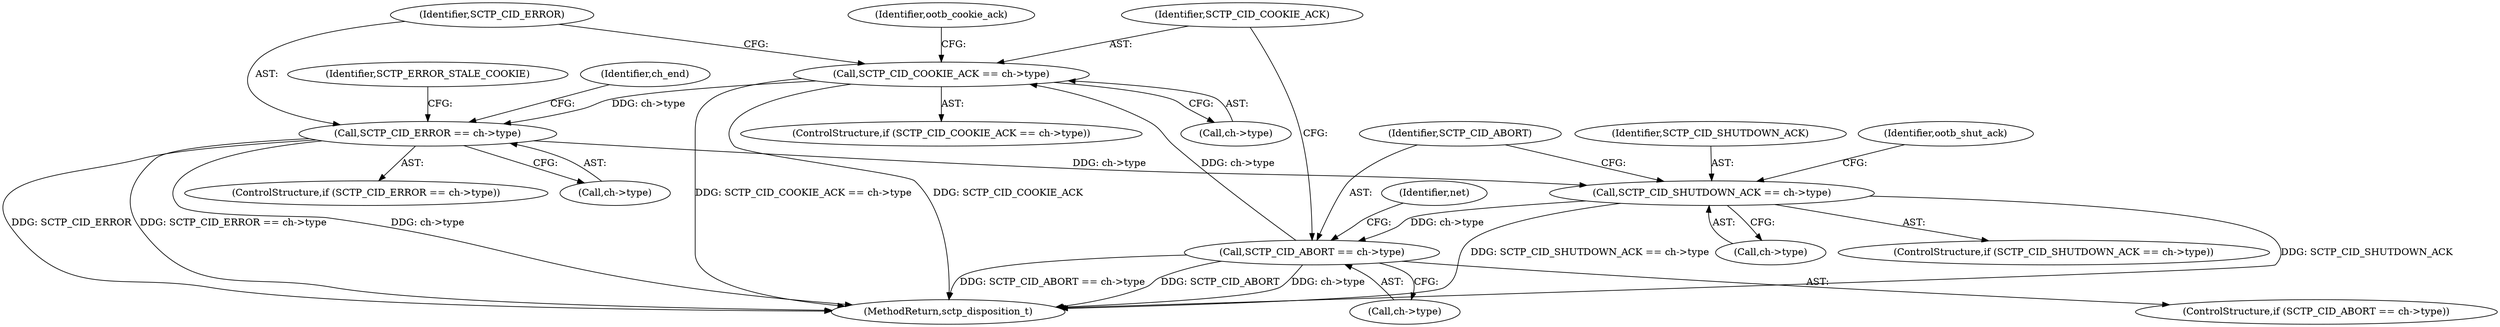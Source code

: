 digraph "0_linux_bf911e985d6bbaa328c20c3e05f4eb03de11fdd6@pointer" {
"1000186" [label="(Call,SCTP_CID_COOKIE_ACK == ch->type)"];
"1000172" [label="(Call,SCTP_CID_ABORT == ch->type)"];
"1000163" [label="(Call,SCTP_CID_SHUTDOWN_ACK == ch->type)"];
"1000195" [label="(Call,SCTP_CID_ERROR == ch->type)"];
"1000186" [label="(Call,SCTP_CID_COOKIE_ACK == ch->type)"];
"1000187" [label="(Identifier,SCTP_CID_COOKIE_ACK)"];
"1000188" [label="(Call,ch->type)"];
"1000162" [label="(ControlStructure,if (SCTP_CID_SHUTDOWN_ACK == ch->type))"];
"1000214" [label="(Identifier,ch_end)"];
"1000163" [label="(Call,SCTP_CID_SHUTDOWN_ACK == ch->type)"];
"1000173" [label="(Identifier,SCTP_CID_ABORT)"];
"1000276" [label="(MethodReturn,sctp_disposition_t)"];
"1000171" [label="(ControlStructure,if (SCTP_CID_ABORT == ch->type))"];
"1000179" [label="(Identifier,net)"];
"1000172" [label="(Call,SCTP_CID_ABORT == ch->type)"];
"1000192" [label="(Identifier,ootb_cookie_ack)"];
"1000196" [label="(Identifier,SCTP_CID_ERROR)"];
"1000194" [label="(ControlStructure,if (SCTP_CID_ERROR == ch->type))"];
"1000169" [label="(Identifier,ootb_shut_ack)"];
"1000195" [label="(Call,SCTP_CID_ERROR == ch->type)"];
"1000165" [label="(Call,ch->type)"];
"1000204" [label="(Identifier,SCTP_ERROR_STALE_COOKIE)"];
"1000174" [label="(Call,ch->type)"];
"1000186" [label="(Call,SCTP_CID_COOKIE_ACK == ch->type)"];
"1000164" [label="(Identifier,SCTP_CID_SHUTDOWN_ACK)"];
"1000185" [label="(ControlStructure,if (SCTP_CID_COOKIE_ACK == ch->type))"];
"1000197" [label="(Call,ch->type)"];
"1000186" -> "1000185"  [label="AST: "];
"1000186" -> "1000188"  [label="CFG: "];
"1000187" -> "1000186"  [label="AST: "];
"1000188" -> "1000186"  [label="AST: "];
"1000192" -> "1000186"  [label="CFG: "];
"1000196" -> "1000186"  [label="CFG: "];
"1000186" -> "1000276"  [label="DDG: SCTP_CID_COOKIE_ACK == ch->type"];
"1000186" -> "1000276"  [label="DDG: SCTP_CID_COOKIE_ACK"];
"1000172" -> "1000186"  [label="DDG: ch->type"];
"1000186" -> "1000195"  [label="DDG: ch->type"];
"1000172" -> "1000171"  [label="AST: "];
"1000172" -> "1000174"  [label="CFG: "];
"1000173" -> "1000172"  [label="AST: "];
"1000174" -> "1000172"  [label="AST: "];
"1000179" -> "1000172"  [label="CFG: "];
"1000187" -> "1000172"  [label="CFG: "];
"1000172" -> "1000276"  [label="DDG: SCTP_CID_ABORT == ch->type"];
"1000172" -> "1000276"  [label="DDG: SCTP_CID_ABORT"];
"1000172" -> "1000276"  [label="DDG: ch->type"];
"1000163" -> "1000172"  [label="DDG: ch->type"];
"1000163" -> "1000162"  [label="AST: "];
"1000163" -> "1000165"  [label="CFG: "];
"1000164" -> "1000163"  [label="AST: "];
"1000165" -> "1000163"  [label="AST: "];
"1000169" -> "1000163"  [label="CFG: "];
"1000173" -> "1000163"  [label="CFG: "];
"1000163" -> "1000276"  [label="DDG: SCTP_CID_SHUTDOWN_ACK"];
"1000163" -> "1000276"  [label="DDG: SCTP_CID_SHUTDOWN_ACK == ch->type"];
"1000195" -> "1000163"  [label="DDG: ch->type"];
"1000195" -> "1000194"  [label="AST: "];
"1000195" -> "1000197"  [label="CFG: "];
"1000196" -> "1000195"  [label="AST: "];
"1000197" -> "1000195"  [label="AST: "];
"1000204" -> "1000195"  [label="CFG: "];
"1000214" -> "1000195"  [label="CFG: "];
"1000195" -> "1000276"  [label="DDG: SCTP_CID_ERROR == ch->type"];
"1000195" -> "1000276"  [label="DDG: ch->type"];
"1000195" -> "1000276"  [label="DDG: SCTP_CID_ERROR"];
}

